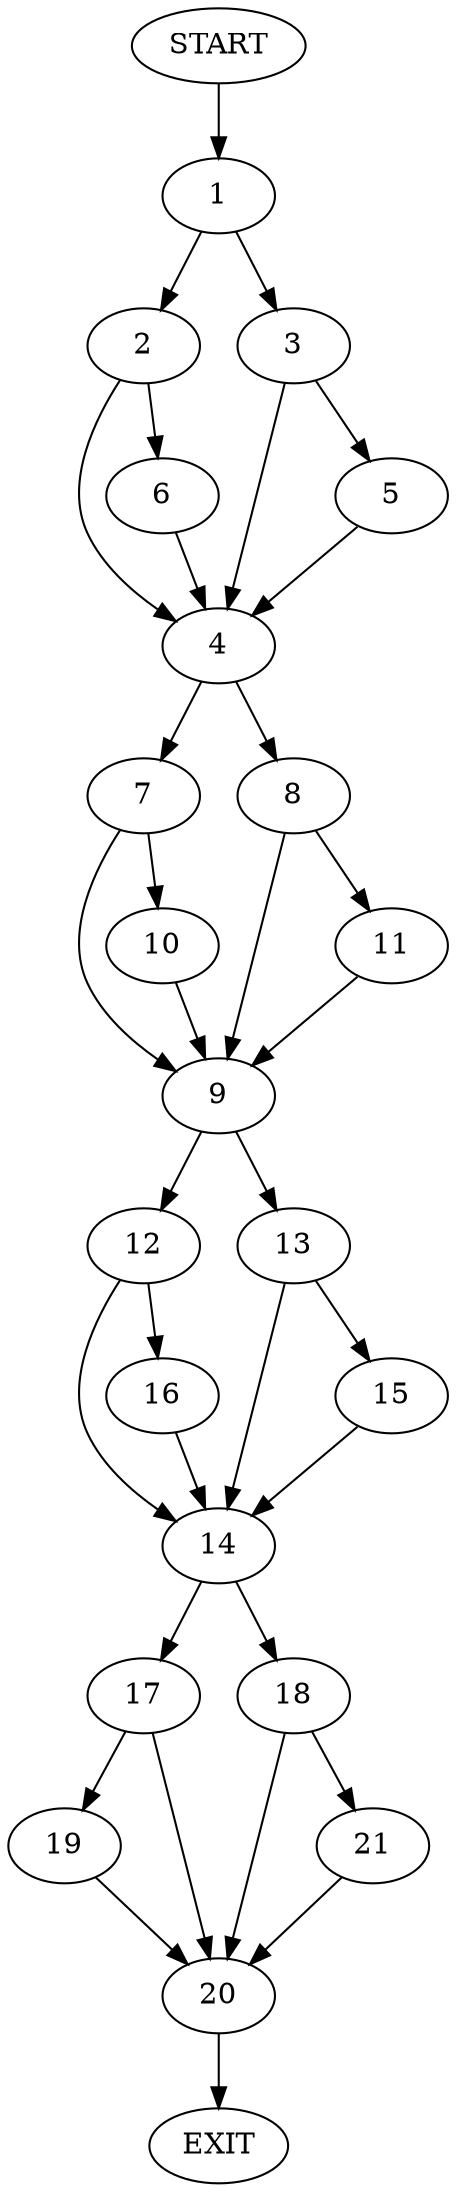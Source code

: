 digraph {
0 [label="START"]
22 [label="EXIT"]
0 -> 1
1 -> 2
1 -> 3
3 -> 4
3 -> 5
2 -> 4
2 -> 6
6 -> 4
4 -> 7
4 -> 8
5 -> 4
7 -> 9
7 -> 10
8 -> 11
8 -> 9
10 -> 9
9 -> 12
9 -> 13
11 -> 9
13 -> 14
13 -> 15
12 -> 14
12 -> 16
15 -> 14
14 -> 17
14 -> 18
16 -> 14
17 -> 19
17 -> 20
18 -> 21
18 -> 20
19 -> 20
20 -> 22
21 -> 20
}
